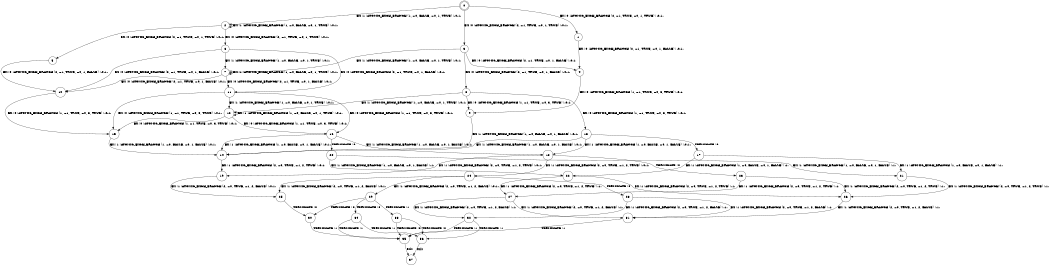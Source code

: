 digraph BCG {
size = "7, 10.5";
center = TRUE;
node [shape = circle];
0 [peripheries = 2];
0 -> 1 [label = "EX !0 !ATOMIC_EXCH_BRANCH (2, +1, TRUE, +0, 1, TRUE) !:0:1:"];
0 -> 2 [label = "EX !1 !ATOMIC_EXCH_BRANCH (1, +0, FALSE, +0, 1, TRUE) !:0:1:"];
0 -> 3 [label = "EX !0 !ATOMIC_EXCH_BRANCH (2, +1, TRUE, +0, 1, TRUE) !:0:1:"];
1 -> 4 [label = "EX !0 !ATOMIC_EXCH_BRANCH (2, +1, TRUE, +0, 1, FALSE) !:0:1:"];
2 -> 5 [label = "EX !0 !ATOMIC_EXCH_BRANCH (2, +1, TRUE, +0, 1, TRUE) !:0:1:"];
2 -> 6 [label = "EX !0 !ATOMIC_EXCH_BRANCH (2, +1, TRUE, +0, 1, TRUE) !:0:1:"];
2 -> 2 [label = "EX !1 !ATOMIC_EXCH_BRANCH (1, +0, FALSE, +0, 1, TRUE) !:0:1:"];
3 -> 4 [label = "EX !0 !ATOMIC_EXCH_BRANCH (2, +1, TRUE, +0, 1, FALSE) !:0:1:"];
3 -> 7 [label = "EX !1 !ATOMIC_EXCH_BRANCH (1, +0, FALSE, +0, 1, TRUE) !:0:1:"];
3 -> 8 [label = "EX !0 !ATOMIC_EXCH_BRANCH (2, +1, TRUE, +0, 1, FALSE) !:0:1:"];
4 -> 9 [label = "EX !0 !ATOMIC_EXCH_BRANCH (1, +1, TRUE, +0, 3, TRUE) !:0:1:"];
5 -> 10 [label = "EX !0 !ATOMIC_EXCH_BRANCH (2, +1, TRUE, +0, 1, FALSE) !:0:1:"];
6 -> 10 [label = "EX !0 !ATOMIC_EXCH_BRANCH (2, +1, TRUE, +0, 1, FALSE) !:0:1:"];
6 -> 7 [label = "EX !1 !ATOMIC_EXCH_BRANCH (1, +0, FALSE, +0, 1, TRUE) !:0:1:"];
6 -> 11 [label = "EX !0 !ATOMIC_EXCH_BRANCH (2, +1, TRUE, +0, 1, FALSE) !:0:1:"];
7 -> 10 [label = "EX !0 !ATOMIC_EXCH_BRANCH (2, +1, TRUE, +0, 1, FALSE) !:0:1:"];
7 -> 7 [label = "EX !1 !ATOMIC_EXCH_BRANCH (1, +0, FALSE, +0, 1, TRUE) !:0:1:"];
7 -> 11 [label = "EX !0 !ATOMIC_EXCH_BRANCH (2, +1, TRUE, +0, 1, FALSE) !:0:1:"];
8 -> 9 [label = "EX !0 !ATOMIC_EXCH_BRANCH (1, +1, TRUE, +0, 3, TRUE) !:0:1:"];
8 -> 12 [label = "EX !1 !ATOMIC_EXCH_BRANCH (1, +0, FALSE, +0, 1, TRUE) !:0:1:"];
8 -> 13 [label = "EX !0 !ATOMIC_EXCH_BRANCH (1, +1, TRUE, +0, 3, TRUE) !:0:1:"];
9 -> 14 [label = "EX !1 !ATOMIC_EXCH_BRANCH (1, +0, FALSE, +0, 1, FALSE) !:0:1:"];
10 -> 15 [label = "EX !0 !ATOMIC_EXCH_BRANCH (1, +1, TRUE, +0, 3, TRUE) !:0:1:"];
11 -> 15 [label = "EX !0 !ATOMIC_EXCH_BRANCH (1, +1, TRUE, +0, 3, TRUE) !:0:1:"];
11 -> 12 [label = "EX !1 !ATOMIC_EXCH_BRANCH (1, +0, FALSE, +0, 1, TRUE) !:0:1:"];
11 -> 16 [label = "EX !0 !ATOMIC_EXCH_BRANCH (1, +1, TRUE, +0, 3, TRUE) !:0:1:"];
12 -> 15 [label = "EX !0 !ATOMIC_EXCH_BRANCH (1, +1, TRUE, +0, 3, TRUE) !:0:1:"];
12 -> 12 [label = "EX !1 !ATOMIC_EXCH_BRANCH (1, +0, FALSE, +0, 1, TRUE) !:0:1:"];
12 -> 16 [label = "EX !0 !ATOMIC_EXCH_BRANCH (1, +1, TRUE, +0, 3, TRUE) !:0:1:"];
13 -> 14 [label = "EX !1 !ATOMIC_EXCH_BRANCH (1, +0, FALSE, +0, 1, FALSE) !:0:1:"];
13 -> 17 [label = "TERMINATE !0"];
13 -> 18 [label = "EX !1 !ATOMIC_EXCH_BRANCH (1, +0, FALSE, +0, 1, FALSE) !:0:1:"];
14 -> 19 [label = "EX !1 !ATOMIC_EXCH_BRANCH (2, +0, TRUE, +1, 2, TRUE) !:0:1:"];
15 -> 14 [label = "EX !1 !ATOMIC_EXCH_BRANCH (1, +0, FALSE, +0, 1, FALSE) !:0:1:"];
16 -> 14 [label = "EX !1 !ATOMIC_EXCH_BRANCH (1, +0, FALSE, +0, 1, FALSE) !:0:1:"];
16 -> 20 [label = "TERMINATE !0"];
16 -> 18 [label = "EX !1 !ATOMIC_EXCH_BRANCH (1, +0, FALSE, +0, 1, FALSE) !:0:1:"];
17 -> 21 [label = "EX !1 !ATOMIC_EXCH_BRANCH (1, +0, FALSE, +0, 1, FALSE) !:1:"];
17 -> 22 [label = "EX !1 !ATOMIC_EXCH_BRANCH (1, +0, FALSE, +0, 1, FALSE) !:1:"];
18 -> 19 [label = "EX !1 !ATOMIC_EXCH_BRANCH (2, +0, TRUE, +1, 2, TRUE) !:0:1:"];
18 -> 23 [label = "TERMINATE !0"];
18 -> 24 [label = "EX !1 !ATOMIC_EXCH_BRANCH (2, +0, TRUE, +1, 2, TRUE) !:0:1:"];
19 -> 25 [label = "EX !1 !ATOMIC_EXCH_BRANCH (2, +0, TRUE, +1, 2, FALSE) !:0:1:"];
20 -> 21 [label = "EX !1 !ATOMIC_EXCH_BRANCH (1, +0, FALSE, +0, 1, FALSE) !:1:"];
20 -> 22 [label = "EX !1 !ATOMIC_EXCH_BRANCH (1, +0, FALSE, +0, 1, FALSE) !:1:"];
21 -> 26 [label = "EX !1 !ATOMIC_EXCH_BRANCH (2, +0, TRUE, +1, 2, TRUE) !:1:"];
22 -> 26 [label = "EX !1 !ATOMIC_EXCH_BRANCH (2, +0, TRUE, +1, 2, TRUE) !:1:"];
22 -> 27 [label = "EX !1 !ATOMIC_EXCH_BRANCH (2, +0, TRUE, +1, 2, TRUE) !:1:"];
23 -> 26 [label = "EX !1 !ATOMIC_EXCH_BRANCH (2, +0, TRUE, +1, 2, TRUE) !:1:"];
23 -> 27 [label = "EX !1 !ATOMIC_EXCH_BRANCH (2, +0, TRUE, +1, 2, TRUE) !:1:"];
24 -> 25 [label = "EX !1 !ATOMIC_EXCH_BRANCH (2, +0, TRUE, +1, 2, FALSE) !:0:1:"];
24 -> 28 [label = "TERMINATE !0"];
24 -> 29 [label = "EX !1 !ATOMIC_EXCH_BRANCH (2, +0, TRUE, +1, 2, FALSE) !:0:1:"];
25 -> 30 [label = "TERMINATE !0"];
26 -> 31 [label = "EX !1 !ATOMIC_EXCH_BRANCH (2, +0, TRUE, +1, 2, FALSE) !:1:"];
27 -> 31 [label = "EX !1 !ATOMIC_EXCH_BRANCH (2, +0, TRUE, +1, 2, FALSE) !:1:"];
27 -> 32 [label = "EX !1 !ATOMIC_EXCH_BRANCH (2, +0, TRUE, +1, 2, FALSE) !:1:"];
28 -> 31 [label = "EX !1 !ATOMIC_EXCH_BRANCH (2, +0, TRUE, +1, 2, FALSE) !:1:"];
28 -> 32 [label = "EX !1 !ATOMIC_EXCH_BRANCH (2, +0, TRUE, +1, 2, FALSE) !:1:"];
29 -> 30 [label = "TERMINATE !0"];
29 -> 33 [label = "TERMINATE !1"];
29 -> 34 [label = "TERMINATE !0"];
30 -> 35 [label = "TERMINATE !1"];
31 -> 35 [label = "TERMINATE !1"];
32 -> 35 [label = "TERMINATE !1"];
32 -> 36 [label = "TERMINATE !1"];
33 -> 35 [label = "TERMINATE !0"];
33 -> 36 [label = "TERMINATE !0"];
34 -> 35 [label = "TERMINATE !1"];
34 -> 36 [label = "TERMINATE !1"];
35 -> 37 [label = "exit"];
36 -> 37 [label = "exit"];
}
